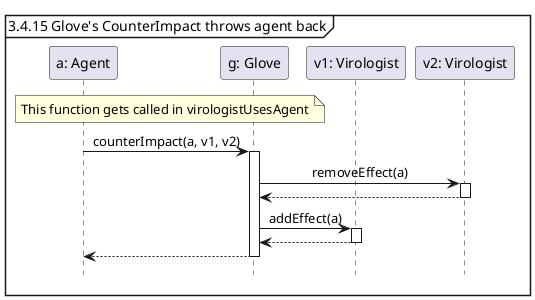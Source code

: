 @startuml
'https://plantuml.com/sequence-diagram

hide footbox
skinparam sequenceMessageAlign center

mainframe 3.4.15 Glove's CounterImpact throws agent back

participant "a: Agent" as a
participant "g: Glove" as g
participant "v1: Virologist" as v1
participant "v2: Virologist" as v2

note over a, g : This function gets called in virologistUsesAgent
a-> g ++: counterImpact(a, v1, v2)
    g -> v2 ++: removeEffect(a)
    return
    g -> v1 ++: addEffect(a)
    return
return

@enduml